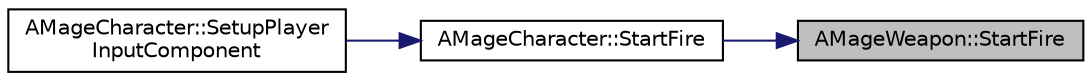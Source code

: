 digraph "AMageWeapon::StartFire"
{
 // LATEX_PDF_SIZE
  edge [fontname="Helvetica",fontsize="10",labelfontname="Helvetica",labelfontsize="10"];
  node [fontname="Helvetica",fontsize="10",shape=record];
  rankdir="RL";
  Node1 [label="AMageWeapon::StartFire",height=0.2,width=0.4,color="black", fillcolor="grey75", style="filled", fontcolor="black",tooltip=" "];
  Node1 -> Node2 [dir="back",color="midnightblue",fontsize="10",style="solid"];
  Node2 [label="AMageCharacter::StartFire",height=0.2,width=0.4,color="black", fillcolor="white", style="filled",URL="$class_a_mage_character.html#a5b3995caa492a982b829b4c39aa2a19e",tooltip=" "];
  Node2 -> Node3 [dir="back",color="midnightblue",fontsize="10",style="solid"];
  Node3 [label="AMageCharacter::SetupPlayer\lInputComponent",height=0.2,width=0.4,color="black", fillcolor="white", style="filled",URL="$class_a_mage_character.html#a383940e122281866679cf669d3eb3d08",tooltip=" "];
}
